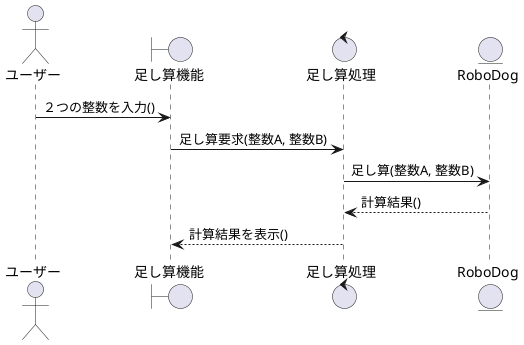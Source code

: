 @startuml

actor ユーザー as User
boundary 足し算機能 as AddUI
control 足し算処理 as AddCtrl
entity RoboDog as RoboDog

User -> AddUI : ２つの整数を入力()
AddUI -> AddCtrl : 足し算要求(整数A, 整数B)
AddCtrl -> RoboDog : 足し算(整数A, 整数B)
RoboDog --> AddCtrl : 計算結果()
AddCtrl --> AddUI : 計算結果を表示()

@enduml
